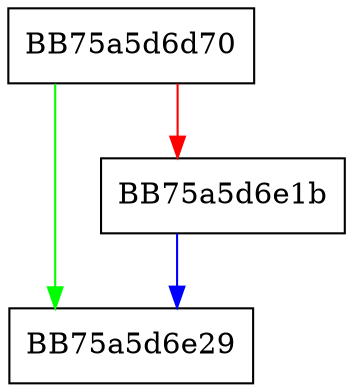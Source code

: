 digraph KERNEL32_DLL_GetModuleFileNameA {
  node [shape="box"];
  graph [splines=ortho];
  BB75a5d6d70 -> BB75a5d6e29 [color="green"];
  BB75a5d6d70 -> BB75a5d6e1b [color="red"];
  BB75a5d6e1b -> BB75a5d6e29 [color="blue"];
}